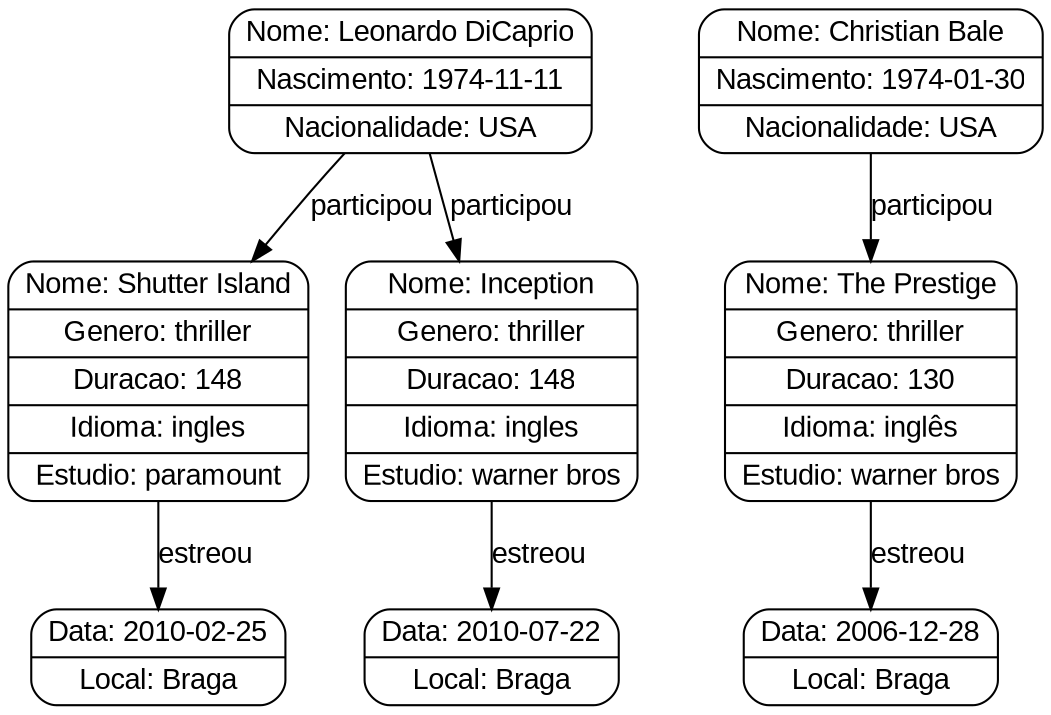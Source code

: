 digraph D {
  node [shape=Mrecord fontname="Arial"];
  edge [fontname="Arial"];
leonardo [label="{Nome: Leonardo DiCaprio | Nascimento: 1974-11-11 | Nacionalidade: USA}", URL="https://www.google.pt/search?q=leonardo+dicaprio"];
bale [label="{Nome: Christian Bale | Nascimento: 1974-01-30 | Nacionalidade: USA}", URL="https://www.google.pt/search?q=christian+bale"];
shutterisland [label="{Nome: Shutter Island | Genero: thriller | Duracao: 148 | Idioma: ingles | Estudio: paramount}"];
inception [label="{Nome: Inception | Genero: thriller | Duracao: 148 | Idioma: ingles | Estudio: warner bros}"];
prestige [label="{Nome: The Prestige | Genero: thriller | Duracao: 130 | Idioma: inglês | Estudio: warner bros}"];
shutterEv [label="{Data: 2010-02-25 | Local: Braga}"];
inceptionEv [label="{Data: 2010-07-22 | Local: Braga}"];
prestigeEv [label="{Data: 2006-12-28 | Local: Braga}"];
leonardo -> shutterisland[label="participou"]
leonardo -> inception[label="participou"]
bale -> prestige[label="participou"]
shutterisland -> shutterEv[label="estreou"]
inception -> inceptionEv[label="estreou"]
prestige -> prestigeEv[label="estreou"]
}
